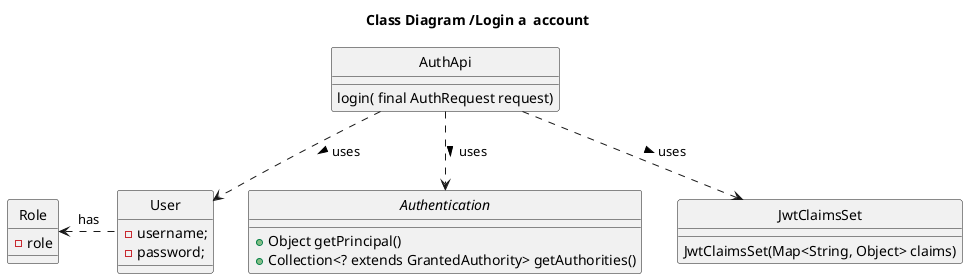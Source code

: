 @startuml
'https://plantuml.com/class-diagram
hide circle


title Class Diagram /Login a  account



class User{
  - username;
   -password;
}

class Role{
-role
}

class AuthApi{
  login( final AuthRequest request)
    }



interface Authentication
{
+   Object getPrincipal()
+   Collection<? extends GrantedAuthority> getAuthorities()
}

class JwtClaimsSet
{
JwtClaimsSet(Map<String, Object> claims)
}


User..left>Role:has
AuthApi ..> Authentication: uses >
AuthApi..>User: uses >
AuthApi..>JwtClaimsSet: uses >
@enduml